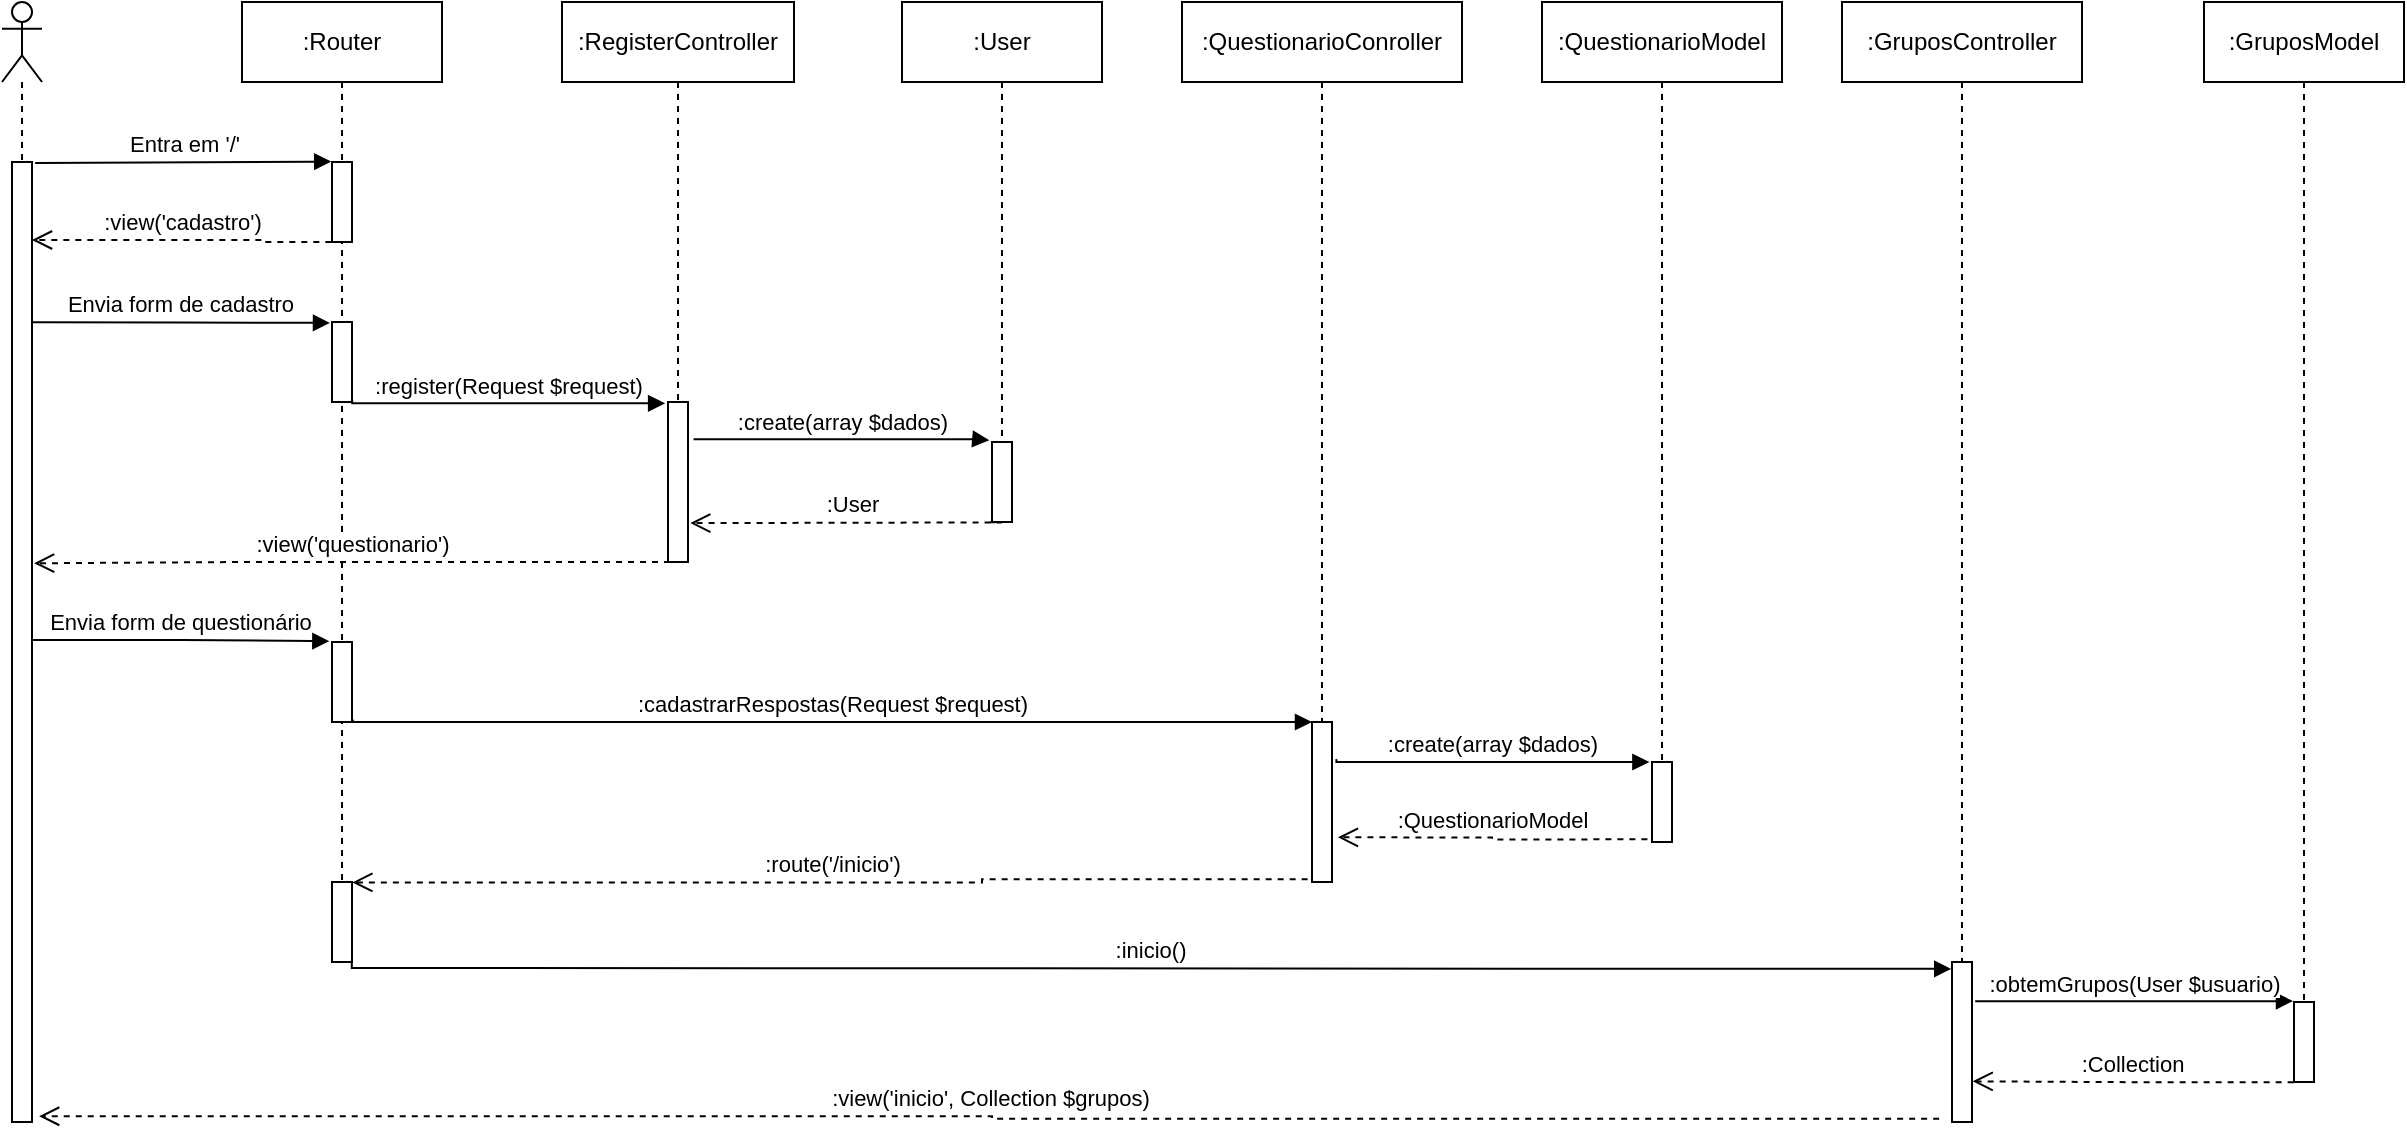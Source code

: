 <mxfile version="15.4.0" type="device"><diagram id="hJm6DwIetmJ7k4z--LRU" name="Página-1"><mxGraphModel dx="599" dy="359" grid="1" gridSize="10" guides="1" tooltips="1" connect="1" arrows="1" fold="1" page="1" pageScale="1" pageWidth="827" pageHeight="1169" math="0" shadow="0"><root><mxCell id="0"/><mxCell id="1" parent="0"/><mxCell id="Kyb_1t5F5vXufkMyOpHM-1" value="" style="shape=umlLifeline;participant=umlActor;perimeter=lifelinePerimeter;whiteSpace=wrap;html=1;container=1;collapsible=0;recursiveResize=0;verticalAlign=top;spacingTop=36;outlineConnect=0;" parent="1" vertex="1"><mxGeometry x="40" y="40" width="20" height="560" as="geometry"/></mxCell><mxCell id="Kyb_1t5F5vXufkMyOpHM-4" value="" style="html=1;points=[];perimeter=orthogonalPerimeter;" parent="Kyb_1t5F5vXufkMyOpHM-1" vertex="1"><mxGeometry x="5" y="80" width="10" height="480" as="geometry"/></mxCell><mxCell id="Kyb_1t5F5vXufkMyOpHM-2" value=":Router" style="shape=umlLifeline;perimeter=lifelinePerimeter;whiteSpace=wrap;html=1;container=1;collapsible=0;recursiveResize=0;outlineConnect=0;" parent="1" vertex="1"><mxGeometry x="160" y="40" width="100" height="480" as="geometry"/></mxCell><mxCell id="Kyb_1t5F5vXufkMyOpHM-3" value="" style="html=1;points=[];perimeter=orthogonalPerimeter;" parent="Kyb_1t5F5vXufkMyOpHM-2" vertex="1"><mxGeometry x="45" y="80" width="10" height="40" as="geometry"/></mxCell><mxCell id="Kyb_1t5F5vXufkMyOpHM-8" value="" style="html=1;points=[];perimeter=orthogonalPerimeter;" parent="Kyb_1t5F5vXufkMyOpHM-2" vertex="1"><mxGeometry x="45" y="160" width="10" height="40" as="geometry"/></mxCell><mxCell id="Kyb_1t5F5vXufkMyOpHM-18" value="" style="html=1;points=[];perimeter=orthogonalPerimeter;" parent="Kyb_1t5F5vXufkMyOpHM-2" vertex="1"><mxGeometry x="45" y="320" width="10" height="40" as="geometry"/></mxCell><mxCell id="-nuXmbTCQrHWi7jDd4qS-5" value="" style="html=1;points=[];perimeter=orthogonalPerimeter;" vertex="1" parent="Kyb_1t5F5vXufkMyOpHM-2"><mxGeometry x="45" y="440" width="10" height="40" as="geometry"/></mxCell><mxCell id="Kyb_1t5F5vXufkMyOpHM-5" value="Entra em '/'" style="html=1;verticalAlign=bottom;endArrow=block;rounded=0;edgeStyle=orthogonalEdgeStyle;exitX=1.157;exitY=0.001;exitDx=0;exitDy=0;exitPerimeter=0;entryX=-0.044;entryY=-0.005;entryDx=0;entryDy=0;entryPerimeter=0;" parent="1" source="Kyb_1t5F5vXufkMyOpHM-4" target="Kyb_1t5F5vXufkMyOpHM-3" edge="1"><mxGeometry width="80" relative="1" as="geometry"><mxPoint x="80" y="120" as="sourcePoint"/><mxPoint x="160" y="120" as="targetPoint"/><Array as="points"><mxPoint x="205" y="120"/></Array></mxGeometry></mxCell><mxCell id="Kyb_1t5F5vXufkMyOpHM-7" value=":view('cadastro')" style="html=1;verticalAlign=bottom;endArrow=open;dashed=1;endSize=8;rounded=0;edgeStyle=orthogonalEdgeStyle;exitX=-0.033;exitY=1.001;exitDx=0;exitDy=0;exitPerimeter=0;" parent="1" source="Kyb_1t5F5vXufkMyOpHM-3" edge="1"><mxGeometry relative="1" as="geometry"><mxPoint x="150" y="190" as="sourcePoint"/><mxPoint x="55" y="159" as="targetPoint"/><Array as="points"><mxPoint x="170" y="160"/><mxPoint x="170" y="159"/></Array></mxGeometry></mxCell><mxCell id="Kyb_1t5F5vXufkMyOpHM-9" value="Envia form de cadastro" style="html=1;verticalAlign=bottom;endArrow=block;rounded=0;edgeStyle=orthogonalEdgeStyle;exitX=0.995;exitY=0.167;exitDx=0;exitDy=0;exitPerimeter=0;entryX=-0.1;entryY=0.011;entryDx=0;entryDy=0;entryPerimeter=0;" parent="1" source="Kyb_1t5F5vXufkMyOpHM-4" target="Kyb_1t5F5vXufkMyOpHM-8" edge="1"><mxGeometry width="80" relative="1" as="geometry"><mxPoint x="70" y="210" as="sourcePoint"/><mxPoint x="150" y="210" as="targetPoint"/><Array as="points"><mxPoint x="130" y="200"/></Array></mxGeometry></mxCell><mxCell id="Kyb_1t5F5vXufkMyOpHM-10" value=":RegisterController" style="shape=umlLifeline;perimeter=lifelinePerimeter;whiteSpace=wrap;html=1;container=1;collapsible=0;recursiveResize=0;outlineConnect=0;" parent="1" vertex="1"><mxGeometry x="320" y="40" width="116" height="280" as="geometry"/></mxCell><mxCell id="Kyb_1t5F5vXufkMyOpHM-11" value="" style="html=1;points=[];perimeter=orthogonalPerimeter;" parent="Kyb_1t5F5vXufkMyOpHM-10" vertex="1"><mxGeometry x="53" y="200" width="10" height="80" as="geometry"/></mxCell><mxCell id="Kyb_1t5F5vXufkMyOpHM-12" value=":register(Request $request)" style="html=1;verticalAlign=bottom;endArrow=block;rounded=0;edgeStyle=orthogonalEdgeStyle;exitX=1.01;exitY=0.979;exitDx=0;exitDy=0;exitPerimeter=0;entryX=-0.144;entryY=0.008;entryDx=0;entryDy=0;entryPerimeter=0;" parent="1" source="Kyb_1t5F5vXufkMyOpHM-8" target="Kyb_1t5F5vXufkMyOpHM-11" edge="1"><mxGeometry width="80" relative="1" as="geometry"><mxPoint x="260" y="240" as="sourcePoint"/><mxPoint x="400" y="241" as="targetPoint"/><Array as="points"><mxPoint x="215" y="241"/></Array></mxGeometry></mxCell><mxCell id="Kyb_1t5F5vXufkMyOpHM-13" value=":User" style="shape=umlLifeline;perimeter=lifelinePerimeter;whiteSpace=wrap;html=1;container=1;collapsible=0;recursiveResize=0;outlineConnect=0;" parent="1" vertex="1"><mxGeometry x="490" y="40" width="100" height="260" as="geometry"/></mxCell><mxCell id="Kyb_1t5F5vXufkMyOpHM-14" value="" style="html=1;points=[];perimeter=orthogonalPerimeter;" parent="Kyb_1t5F5vXufkMyOpHM-13" vertex="1"><mxGeometry x="45" y="220" width="10" height="40" as="geometry"/></mxCell><mxCell id="Kyb_1t5F5vXufkMyOpHM-15" value=":create(array $dados)" style="html=1;verticalAlign=bottom;endArrow=block;rounded=0;edgeStyle=orthogonalEdgeStyle;entryX=-0.133;entryY=-0.021;entryDx=0;entryDy=0;entryPerimeter=0;exitX=1.276;exitY=0.233;exitDx=0;exitDy=0;exitPerimeter=0;" parent="1" source="Kyb_1t5F5vXufkMyOpHM-11" target="Kyb_1t5F5vXufkMyOpHM-14" edge="1"><mxGeometry width="80" relative="1" as="geometry"><mxPoint x="440" y="250" as="sourcePoint"/><mxPoint x="520" y="250" as="targetPoint"/><Array as="points"><mxPoint x="527" y="259"/><mxPoint x="634" y="259"/></Array></mxGeometry></mxCell><mxCell id="Kyb_1t5F5vXufkMyOpHM-16" value=":User" style="html=1;verticalAlign=bottom;endArrow=open;dashed=1;endSize=8;rounded=0;edgeStyle=orthogonalEdgeStyle;entryX=1.113;entryY=0.757;entryDx=0;entryDy=0;entryPerimeter=0;exitX=-0.128;exitY=1.004;exitDx=0;exitDy=0;exitPerimeter=0;" parent="1" source="Kyb_1t5F5vXufkMyOpHM-14" target="Kyb_1t5F5vXufkMyOpHM-11" edge="1"><mxGeometry relative="1" as="geometry"><mxPoint x="583" y="330" as="sourcePoint"/><mxPoint x="490" y="290" as="targetPoint"/><Array as="points"><mxPoint x="540" y="300"/></Array></mxGeometry></mxCell><mxCell id="Kyb_1t5F5vXufkMyOpHM-17" value=":view('questionario')" style="html=1;verticalAlign=bottom;endArrow=open;dashed=1;endSize=8;rounded=0;edgeStyle=orthogonalEdgeStyle;exitX=0.1;exitY=1;exitDx=0;exitDy=0;exitPerimeter=0;entryX=1.105;entryY=0.418;entryDx=0;entryDy=0;entryPerimeter=0;" parent="1" source="Kyb_1t5F5vXufkMyOpHM-11" target="Kyb_1t5F5vXufkMyOpHM-4" edge="1"><mxGeometry relative="1" as="geometry"><mxPoint x="309.84" y="330.24" as="sourcePoint"/><mxPoint x="80" y="310" as="targetPoint"/><Array as="points"><mxPoint x="160" y="320"/></Array></mxGeometry></mxCell><mxCell id="Kyb_1t5F5vXufkMyOpHM-19" value="Envia form de questionário" style="html=1;verticalAlign=bottom;endArrow=block;rounded=0;edgeStyle=orthogonalEdgeStyle;exitX=0.962;exitY=0.498;exitDx=0;exitDy=0;exitPerimeter=0;entryX=-0.133;entryY=-0.01;entryDx=0;entryDy=0;entryPerimeter=0;" parent="1" source="Kyb_1t5F5vXufkMyOpHM-4" target="Kyb_1t5F5vXufkMyOpHM-18" edge="1"><mxGeometry width="80" relative="1" as="geometry"><mxPoint x="90" y="360" as="sourcePoint"/><mxPoint x="170" y="360" as="targetPoint"/><Array as="points"><mxPoint x="130" y="360"/></Array></mxGeometry></mxCell><mxCell id="Kyb_1t5F5vXufkMyOpHM-20" value=":QuestionarioConroller" style="shape=umlLifeline;perimeter=lifelinePerimeter;whiteSpace=wrap;html=1;container=1;collapsible=0;recursiveResize=0;outlineConnect=0;" parent="1" vertex="1"><mxGeometry x="630" y="40" width="140" height="440" as="geometry"/></mxCell><mxCell id="Kyb_1t5F5vXufkMyOpHM-21" value="" style="html=1;points=[];perimeter=orthogonalPerimeter;" parent="Kyb_1t5F5vXufkMyOpHM-20" vertex="1"><mxGeometry x="65" y="360" width="10" height="80" as="geometry"/></mxCell><mxCell id="Kyb_1t5F5vXufkMyOpHM-22" value=":cadastrarRespostas(Request $request)" style="html=1;verticalAlign=bottom;endArrow=block;rounded=0;edgeStyle=orthogonalEdgeStyle;exitX=1.04;exitY=0.97;exitDx=0;exitDy=0;exitPerimeter=0;entryX=-0.002;entryY=-0.005;entryDx=0;entryDy=0;entryPerimeter=0;" parent="1" source="Kyb_1t5F5vXufkMyOpHM-18" target="Kyb_1t5F5vXufkMyOpHM-21" edge="1"><mxGeometry width="80" relative="1" as="geometry"><mxPoint x="340" y="450" as="sourcePoint"/><mxPoint x="768.8" y="410" as="targetPoint"/><Array as="points"><mxPoint x="215" y="400"/><mxPoint x="695" y="400"/></Array></mxGeometry></mxCell><mxCell id="-nuXmbTCQrHWi7jDd4qS-1" value=":QuestionarioModel" style="shape=umlLifeline;perimeter=lifelinePerimeter;whiteSpace=wrap;html=1;container=1;collapsible=0;recursiveResize=0;outlineConnect=0;" vertex="1" parent="1"><mxGeometry x="810" y="40" width="120" height="420" as="geometry"/></mxCell><mxCell id="-nuXmbTCQrHWi7jDd4qS-2" value="" style="html=1;points=[];perimeter=orthogonalPerimeter;" vertex="1" parent="-nuXmbTCQrHWi7jDd4qS-1"><mxGeometry x="55" y="380" width="10" height="40" as="geometry"/></mxCell><mxCell id="-nuXmbTCQrHWi7jDd4qS-4" value=":QuestionarioModel" style="html=1;verticalAlign=bottom;endArrow=open;dashed=1;endSize=8;rounded=0;edgeStyle=orthogonalEdgeStyle;exitX=-0.229;exitY=0.967;exitDx=0;exitDy=0;exitPerimeter=0;entryX=1.295;entryY=0.721;entryDx=0;entryDy=0;entryPerimeter=0;" edge="1" parent="1" source="-nuXmbTCQrHWi7jDd4qS-2" target="Kyb_1t5F5vXufkMyOpHM-21"><mxGeometry relative="1" as="geometry"><mxPoint x="1000" y="460" as="sourcePoint"/><mxPoint x="920" y="460" as="targetPoint"/></mxGeometry></mxCell><mxCell id="-nuXmbTCQrHWi7jDd4qS-6" value=":route('/inicio')" style="html=1;verticalAlign=bottom;endArrow=open;dashed=1;endSize=8;rounded=0;edgeStyle=orthogonalEdgeStyle;exitX=-0.217;exitY=0.983;exitDx=0;exitDy=0;exitPerimeter=0;entryX=1.016;entryY=0.005;entryDx=0;entryDy=0;entryPerimeter=0;" edge="1" parent="1" source="Kyb_1t5F5vXufkMyOpHM-21" target="-nuXmbTCQrHWi7jDd4qS-5"><mxGeometry relative="1" as="geometry"><mxPoint x="560" y="480" as="sourcePoint"/><mxPoint x="480" y="480" as="targetPoint"/><Array as="points"><mxPoint x="530" y="479"/><mxPoint x="530" y="480"/></Array></mxGeometry></mxCell><mxCell id="-nuXmbTCQrHWi7jDd4qS-3" value=":create(array $dados)" style="html=1;verticalAlign=bottom;endArrow=block;rounded=0;edgeStyle=orthogonalEdgeStyle;exitX=1.224;exitY=0.232;exitDx=0;exitDy=0;exitPerimeter=0;entryX=-0.133;entryY=0.008;entryDx=0;entryDy=0;entryPerimeter=0;" edge="1" parent="1" source="Kyb_1t5F5vXufkMyOpHM-21" target="-nuXmbTCQrHWi7jDd4qS-2"><mxGeometry width="80" relative="1" as="geometry"><mxPoint x="855" y="420.05" as="sourcePoint"/><mxPoint x="903" y="480" as="targetPoint"/><Array as="points"><mxPoint x="707" y="420"/><mxPoint x="864" y="420"/></Array></mxGeometry></mxCell><mxCell id="-nuXmbTCQrHWi7jDd4qS-10" value=":GruposController" style="shape=umlLifeline;perimeter=lifelinePerimeter;whiteSpace=wrap;html=1;container=1;collapsible=0;recursiveResize=0;outlineConnect=0;" vertex="1" parent="1"><mxGeometry x="960" y="40" width="120" height="560" as="geometry"/></mxCell><mxCell id="-nuXmbTCQrHWi7jDd4qS-12" value="" style="html=1;points=[];perimeter=orthogonalPerimeter;" vertex="1" parent="-nuXmbTCQrHWi7jDd4qS-10"><mxGeometry x="55" y="480" width="10" height="80" as="geometry"/></mxCell><mxCell id="-nuXmbTCQrHWi7jDd4qS-13" value=":inicio()" style="html=1;verticalAlign=bottom;endArrow=block;rounded=0;edgeStyle=orthogonalEdgeStyle;exitX=0.991;exitY=1.005;exitDx=0;exitDy=0;exitPerimeter=0;entryX=-0.038;entryY=0.043;entryDx=0;entryDy=0;entryPerimeter=0;" edge="1" parent="1" source="-nuXmbTCQrHWi7jDd4qS-5" target="-nuXmbTCQrHWi7jDd4qS-12"><mxGeometry width="80" relative="1" as="geometry"><mxPoint x="330" y="540" as="sourcePoint"/><mxPoint x="970" y="620" as="targetPoint"/><Array as="points"><mxPoint x="215" y="523"/><mxPoint x="219" y="523"/></Array></mxGeometry></mxCell><mxCell id="-nuXmbTCQrHWi7jDd4qS-14" value=":GruposModel" style="shape=umlLifeline;perimeter=lifelinePerimeter;whiteSpace=wrap;html=1;container=1;collapsible=0;recursiveResize=0;outlineConnect=0;" vertex="1" parent="1"><mxGeometry x="1141" y="40" width="100" height="540" as="geometry"/></mxCell><mxCell id="-nuXmbTCQrHWi7jDd4qS-15" value="" style="html=1;points=[];perimeter=orthogonalPerimeter;" vertex="1" parent="-nuXmbTCQrHWi7jDd4qS-14"><mxGeometry x="45" y="500" width="10" height="40" as="geometry"/></mxCell><mxCell id="-nuXmbTCQrHWi7jDd4qS-16" value=":obtemGrupos(User $usuario)" style="html=1;verticalAlign=bottom;endArrow=block;rounded=0;edgeStyle=orthogonalEdgeStyle;exitX=1.16;exitY=0.245;exitDx=0;exitDy=0;exitPerimeter=0;entryX=-0.05;entryY=-0.011;entryDx=0;entryDy=0;entryPerimeter=0;" edge="1" parent="1" source="-nuXmbTCQrHWi7jDd4qS-12" target="-nuXmbTCQrHWi7jDd4qS-15"><mxGeometry width="80" relative="1" as="geometry"><mxPoint x="1090" y="530" as="sourcePoint"/><mxPoint x="1186.46" y="501.76" as="targetPoint"/><Array as="points"><mxPoint x="1106" y="540"/><mxPoint x="1185" y="540"/></Array></mxGeometry></mxCell><mxCell id="-nuXmbTCQrHWi7jDd4qS-17" value=":Collection" style="html=1;verticalAlign=bottom;endArrow=open;dashed=1;endSize=8;rounded=0;edgeStyle=orthogonalEdgeStyle;exitX=-0.018;exitY=1.002;exitDx=0;exitDy=0;exitPerimeter=0;entryX=1.032;entryY=0.746;entryDx=0;entryDy=0;entryPerimeter=0;" edge="1" parent="1" source="-nuXmbTCQrHWi7jDd4qS-15" target="-nuXmbTCQrHWi7jDd4qS-12"><mxGeometry relative="1" as="geometry"><mxPoint x="1170" y="590" as="sourcePoint"/><mxPoint x="1070" y="590" as="targetPoint"/><Array as="points"><mxPoint x="1106" y="580"/></Array></mxGeometry></mxCell><mxCell id="-nuXmbTCQrHWi7jDd4qS-18" value=":view('inicio', Collection $grupos)" style="html=1;verticalAlign=bottom;endArrow=open;dashed=1;endSize=8;rounded=0;edgeStyle=orthogonalEdgeStyle;exitX=-0.643;exitY=0.98;exitDx=0;exitDy=0;exitPerimeter=0;entryX=1.357;entryY=0.994;entryDx=0;entryDy=0;entryPerimeter=0;" edge="1" parent="1" source="-nuXmbTCQrHWi7jDd4qS-12" target="Kyb_1t5F5vXufkMyOpHM-4"><mxGeometry relative="1" as="geometry"><mxPoint x="780" y="600" as="sourcePoint"/><mxPoint x="700" y="600" as="targetPoint"/></mxGeometry></mxCell></root></mxGraphModel></diagram></mxfile>